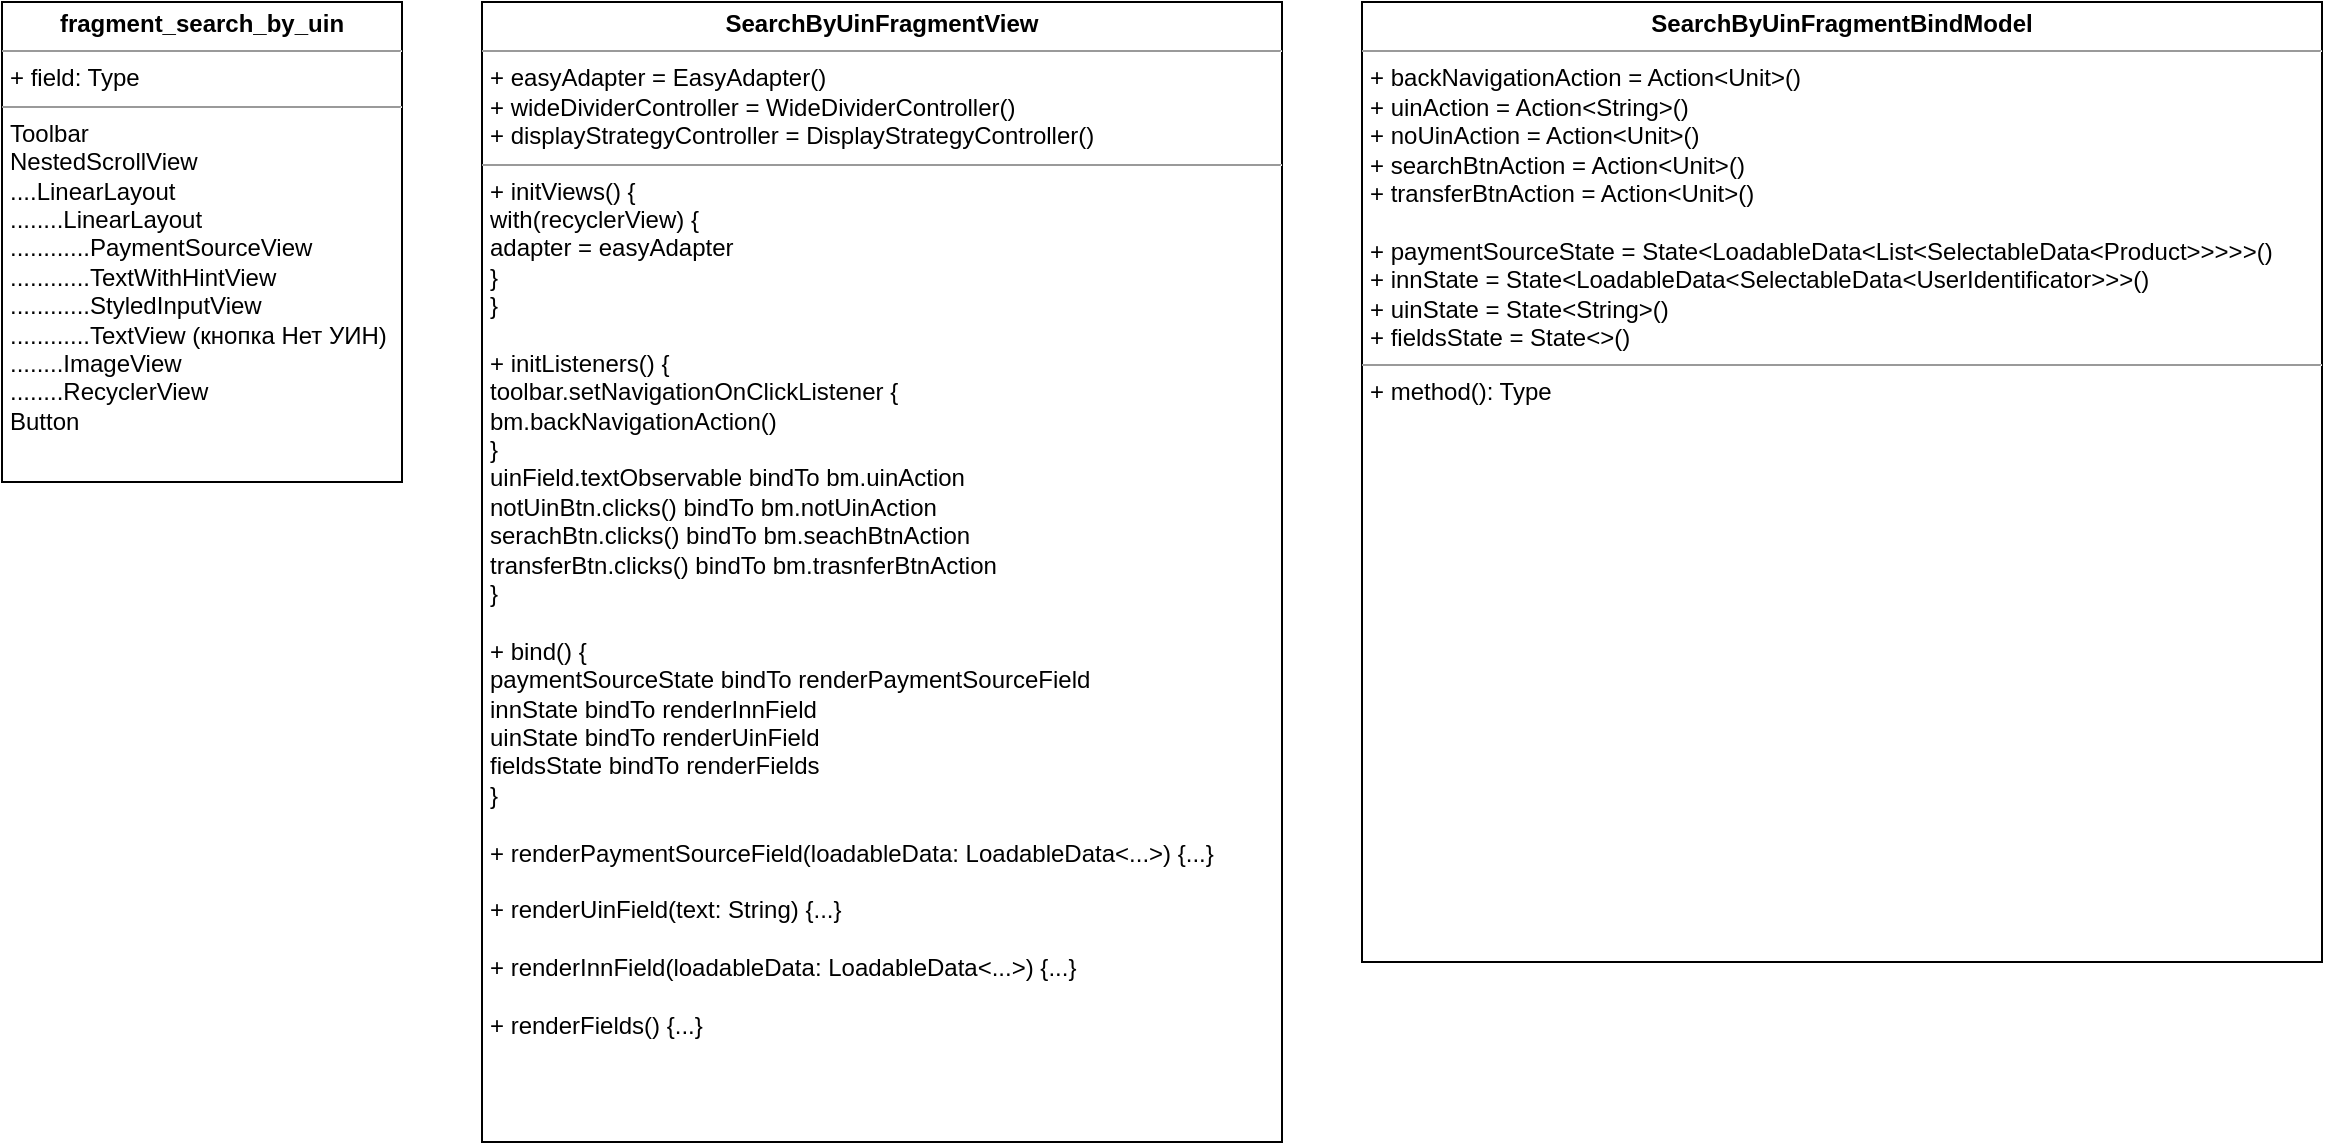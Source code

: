 <mxfile version="20.4.0" type="github">
  <diagram id="2Kyve5OttmHKondvkf3b" name="Страница 1">
    <mxGraphModel dx="860" dy="582" grid="1" gridSize="10" guides="1" tooltips="1" connect="1" arrows="1" fold="1" page="1" pageScale="1" pageWidth="827" pageHeight="1169" math="0" shadow="0">
      <root>
        <mxCell id="0" />
        <mxCell id="1" parent="0" />
        <mxCell id="yFQe9bteWks92KJz_tPR-1" value="&lt;p style=&quot;margin:0px;margin-top:4px;text-align:center;&quot;&gt;&lt;b&gt;fragment_search_by_uin&lt;/b&gt;&lt;/p&gt;&lt;hr size=&quot;1&quot;&gt;&lt;p style=&quot;margin:0px;margin-left:4px;&quot;&gt;+ field: Type&lt;/p&gt;&lt;hr size=&quot;1&quot;&gt;&lt;p style=&quot;margin:0px;margin-left:4px;&quot;&gt;Toolbar&lt;/p&gt;&lt;p style=&quot;margin:0px;margin-left:4px;&quot;&gt;NestedScrollView&lt;/p&gt;&lt;p style=&quot;margin:0px;margin-left:4px;&quot;&gt;....LinearLayout&lt;/p&gt;&lt;p style=&quot;margin:0px;margin-left:4px;&quot;&gt;........LinearLayout&lt;br&gt;&lt;/p&gt;&lt;p style=&quot;margin:0px;margin-left:4px;&quot;&gt;............PaymentSourceView&lt;/p&gt;&lt;p style=&quot;margin:0px;margin-left:4px;&quot;&gt;............TextWithHintView&lt;/p&gt;&lt;p style=&quot;margin:0px;margin-left:4px;&quot;&gt;............StyledInputView&lt;/p&gt;&lt;p style=&quot;margin:0px;margin-left:4px;&quot;&gt;............TextView (кнопка Нет УИН)&lt;br&gt;&lt;/p&gt;&lt;p style=&quot;margin:0px;margin-left:4px;&quot;&gt;........ImageView&lt;/p&gt;&lt;p style=&quot;margin:0px;margin-left:4px;&quot;&gt;........RecyclerView&lt;/p&gt;&lt;p style=&quot;margin:0px;margin-left:4px;&quot;&gt;Button&lt;br&gt;&lt;/p&gt;&lt;p style=&quot;margin:0px;margin-left:4px;&quot;&gt;&lt;br&gt;&lt;/p&gt;" style="verticalAlign=top;align=left;overflow=fill;fontSize=12;fontFamily=Helvetica;html=1;" parent="1" vertex="1">
          <mxGeometry x="80" y="80" width="200" height="240" as="geometry" />
        </mxCell>
        <mxCell id="65-z9aODiT-qtnd0e328-1" value="&lt;p style=&quot;margin:0px;margin-top:4px;text-align:center;&quot;&gt;&lt;b&gt;SearchByUinFragmentView&lt;/b&gt;&lt;/p&gt;&lt;hr size=&quot;1&quot;&gt;&lt;p style=&quot;margin:0px;margin-left:4px;&quot;&gt;+ easyAdapter = EasyAdapter()&lt;/p&gt;&lt;p style=&quot;margin:0px;margin-left:4px;&quot;&gt;+ wideDividerController = WideDividerController()&lt;/p&gt;&lt;p style=&quot;margin:0px;margin-left:4px;&quot;&gt;+ displayStrategyController = DisplayStrategyController()&lt;br&gt;&lt;/p&gt;&lt;hr size=&quot;1&quot;&gt;&lt;p style=&quot;margin:0px;margin-left:4px;&quot;&gt;+ initViews() {&lt;/p&gt;&lt;p style=&quot;margin:0px;margin-left:4px;&quot;&gt;with(recyclerView) {&lt;/p&gt;&lt;p style=&quot;margin:0px;margin-left:4px;&quot;&gt;adapter = easyAdapter&lt;br&gt;&lt;/p&gt;&lt;p style=&quot;margin:0px;margin-left:4px;&quot;&gt;}&lt;br&gt;&lt;/p&gt;&lt;p style=&quot;margin:0px;margin-left:4px;&quot;&gt;}&lt;/p&gt;&lt;p style=&quot;margin:0px;margin-left:4px;&quot;&gt;&lt;br&gt;&lt;/p&gt;&lt;p style=&quot;margin:0px;margin-left:4px;&quot;&gt;+ initListeners() {&lt;/p&gt;&lt;p style=&quot;margin:0px;margin-left:4px;&quot;&gt;toolbar.setNavigationOnClickListener {&lt;/p&gt;&lt;p style=&quot;margin:0px;margin-left:4px;&quot;&gt;bm.backNavigationAction()&lt;br&gt;&lt;/p&gt;&lt;p style=&quot;margin:0px;margin-left:4px;&quot;&gt;}&lt;/p&gt;&lt;p style=&quot;margin:0px;margin-left:4px;&quot;&gt;uinField.textObservable bindTo bm.uinAction&lt;br&gt;&lt;/p&gt;&lt;p style=&quot;margin:0px;margin-left:4px;&quot;&gt;notUinBtn.clicks() bindTo bm.notUinAction&lt;br&gt;&lt;/p&gt;&lt;p style=&quot;margin:0px;margin-left:4px;&quot;&gt;serachBtn.clicks() bindTo bm.seachBtnAction&lt;/p&gt;&lt;p style=&quot;margin:0px;margin-left:4px;&quot;&gt;transferBtn.clicks() bindTo bm.trasnferBtnAction&lt;/p&gt;&lt;p style=&quot;margin:0px;margin-left:4px;&quot;&gt;}&lt;/p&gt;&lt;p style=&quot;margin:0px;margin-left:4px;&quot;&gt;&lt;br&gt;&lt;/p&gt;&lt;p style=&quot;margin:0px;margin-left:4px;&quot;&gt;+ bind() {&lt;/p&gt;&lt;p style=&quot;margin:0px;margin-left:4px;&quot;&gt;paymentSourceState bindTo renderPaymentSourceField&lt;/p&gt;&lt;p style=&quot;margin:0px;margin-left:4px;&quot;&gt;innState bindTo renderInnField&lt;br&gt;&lt;/p&gt;&lt;p style=&quot;margin:0px;margin-left:4px;&quot;&gt;uinState bindTo renderUinField&lt;/p&gt;&lt;p style=&quot;margin:0px;margin-left:4px;&quot;&gt;fieldsState bindTo renderFields&lt;br&gt;&lt;/p&gt;&lt;p style=&quot;margin:0px;margin-left:4px;&quot;&gt;}&lt;/p&gt;&lt;p style=&quot;margin:0px;margin-left:4px;&quot;&gt;&lt;br&gt;&lt;/p&gt;&lt;p style=&quot;margin:0px;margin-left:4px;&quot;&gt;+ renderPaymentSourceField(loadableData: LoadableData&amp;lt;...&amp;gt;) {...}&lt;br&gt;&lt;/p&gt;&lt;p style=&quot;margin:0px;margin-left:4px;&quot;&gt;&lt;br&gt;&lt;/p&gt;&lt;p style=&quot;margin:0px;margin-left:4px;&quot;&gt;+ renderUinField(text: String) {...}&lt;/p&gt;&lt;p style=&quot;margin:0px;margin-left:4px;&quot;&gt;&lt;br&gt;&lt;/p&gt;&lt;p style=&quot;margin:0px;margin-left:4px;&quot;&gt;+ renderInnField(loadableData: LoadableData&amp;lt;...&amp;gt;) {...}&lt;/p&gt;&lt;p style=&quot;margin:0px;margin-left:4px;&quot;&gt;&lt;br&gt;&lt;/p&gt;&lt;p style=&quot;margin:0px;margin-left:4px;&quot;&gt;+ renderFields() {...}&lt;br&gt;&lt;/p&gt;&lt;p style=&quot;margin:0px;margin-left:4px;&quot;&gt;&lt;br&gt;&lt;/p&gt;&lt;p style=&quot;margin:0px;margin-left:4px;&quot;&gt;&lt;br&gt;&lt;/p&gt;" style="verticalAlign=top;align=left;overflow=fill;fontSize=12;fontFamily=Helvetica;html=1;" vertex="1" parent="1">
          <mxGeometry x="320" y="80" width="400" height="570" as="geometry" />
        </mxCell>
        <mxCell id="65-z9aODiT-qtnd0e328-2" value="&lt;p style=&quot;margin:0px;margin-top:4px;text-align:center;&quot;&gt;&lt;b&gt;SearchByUinFragmentBindModel&lt;/b&gt;&lt;/p&gt;&lt;hr size=&quot;1&quot;&gt;&lt;p style=&quot;margin:0px;margin-left:4px;&quot;&gt;+ backNavigationAction = Action&amp;lt;Unit&amp;gt;()&lt;/p&gt;&lt;p style=&quot;margin:0px;margin-left:4px;&quot;&gt;+ uinAction = Action&amp;lt;String&amp;gt;()&lt;br&gt;&lt;/p&gt;&lt;p style=&quot;margin:0px;margin-left:4px;&quot;&gt;+ noUinAction = Action&amp;lt;Unit&amp;gt;()&lt;br&gt;&lt;/p&gt;&lt;p style=&quot;margin:0px;margin-left:4px;&quot;&gt;+ searchBtnAction = Action&amp;lt;Unit&amp;gt;()&lt;/p&gt;&lt;p style=&quot;margin:0px;margin-left:4px;&quot;&gt;+ transferBtnAction = Action&amp;lt;Unit&amp;gt;()&lt;/p&gt;&lt;p style=&quot;margin:0px;margin-left:4px;&quot;&gt;&lt;br&gt;&lt;/p&gt;&lt;p style=&quot;margin:0px;margin-left:4px;&quot;&gt;+ paymentSourceState = State&amp;lt;LoadableData&amp;lt;List&amp;lt;SelectableData&amp;lt;Product&amp;gt;&amp;gt;&amp;gt;&amp;gt;&amp;gt;()&lt;/p&gt;&lt;p style=&quot;margin:0px;margin-left:4px;&quot;&gt;+ innState = State&amp;lt;LoadableData&amp;lt;SelectableData&amp;lt;UserIdentificator&amp;gt;&amp;gt;&amp;gt;()&lt;/p&gt;&lt;p style=&quot;margin:0px;margin-left:4px;&quot;&gt;+ uinState = State&amp;lt;String&amp;gt;()&lt;/p&gt;&lt;p style=&quot;margin:0px;margin-left:4px;&quot;&gt;+ fieldsState = State&amp;lt;&amp;gt;()&lt;br&gt;&lt;/p&gt;&lt;hr size=&quot;1&quot;&gt;&lt;p style=&quot;margin:0px;margin-left:4px;&quot;&gt;+ method(): Type&lt;/p&gt;" style="verticalAlign=top;align=left;overflow=fill;fontSize=12;fontFamily=Helvetica;html=1;" vertex="1" parent="1">
          <mxGeometry x="760" y="80" width="480" height="480" as="geometry" />
        </mxCell>
      </root>
    </mxGraphModel>
  </diagram>
</mxfile>
